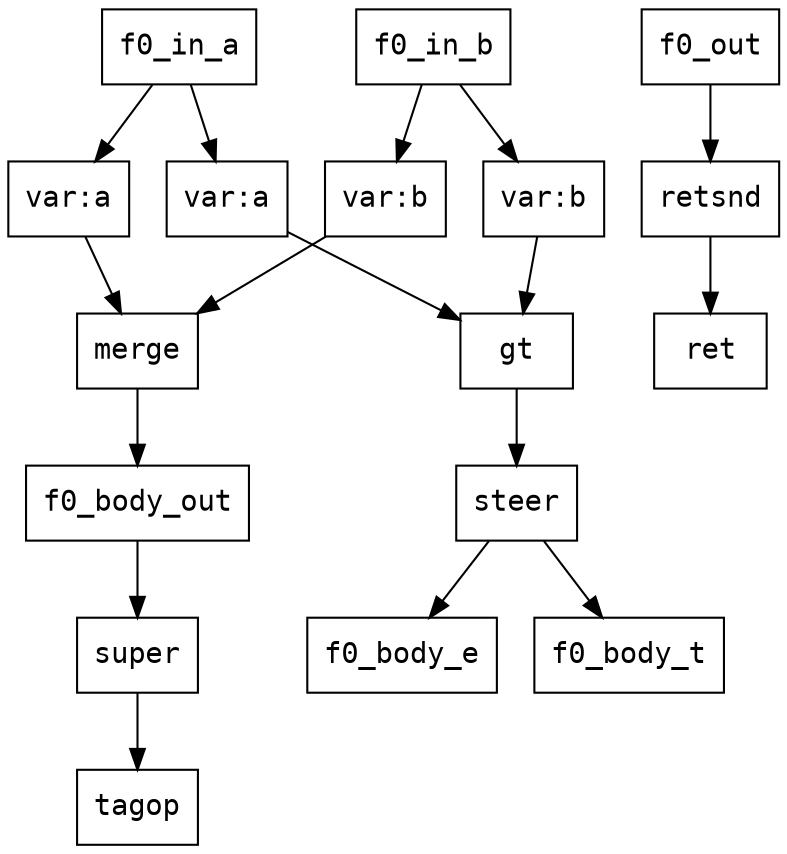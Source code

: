 digraph Dataflow {
  node [shape=record, fontname="Courier"];
  f0 [label="super"];
  "f0_tagop" [label="tagop"];
  f0 -> "f0_tagop";
  "f0_body_c_l_out" [label="var:a"];
  "f0_in_a" -> "f0_body_c_l_out";
  "f0_body_c_r_out" [label="var:b"];
  "f0_in_b" -> "f0_body_c_r_out";
  "f0_body_c_out" [label="gt"];
  "f0_body_c_l_out" -> "f0_body_c_out";
  "f0_body_c_r_out" -> "f0_body_c_out";
  "f0_body_steer" [label="steer"];
  "f0_body_c_out" -> "f0_body_steer";
  "f0_body_steer" -> "f0_body_t";
  "f0_body_steer" -> "f0_body_e";
  "f0_body_t_out" [label="var:a"];
  "f0_in_a" -> "f0_body_t_out";
  "f0_body_e_out" [label="var:b"];
  "f0_in_b" -> "f0_body_e_out";
  "f0_body_merge" [label="merge"];
  "f0_body_t_out" -> "f0_body_merge";
  "f0_body_e_out" -> "f0_body_merge";
  "f0_body_merge" -> "f0_body_out";
  "f0_body_out" -> f0;
  "f0_retsnd" [label="retsnd"];
  "f0_out" -> "f0_retsnd";
  "f0_ret" [label="ret"];
  "f0_retsnd" -> "f0_ret";
}
